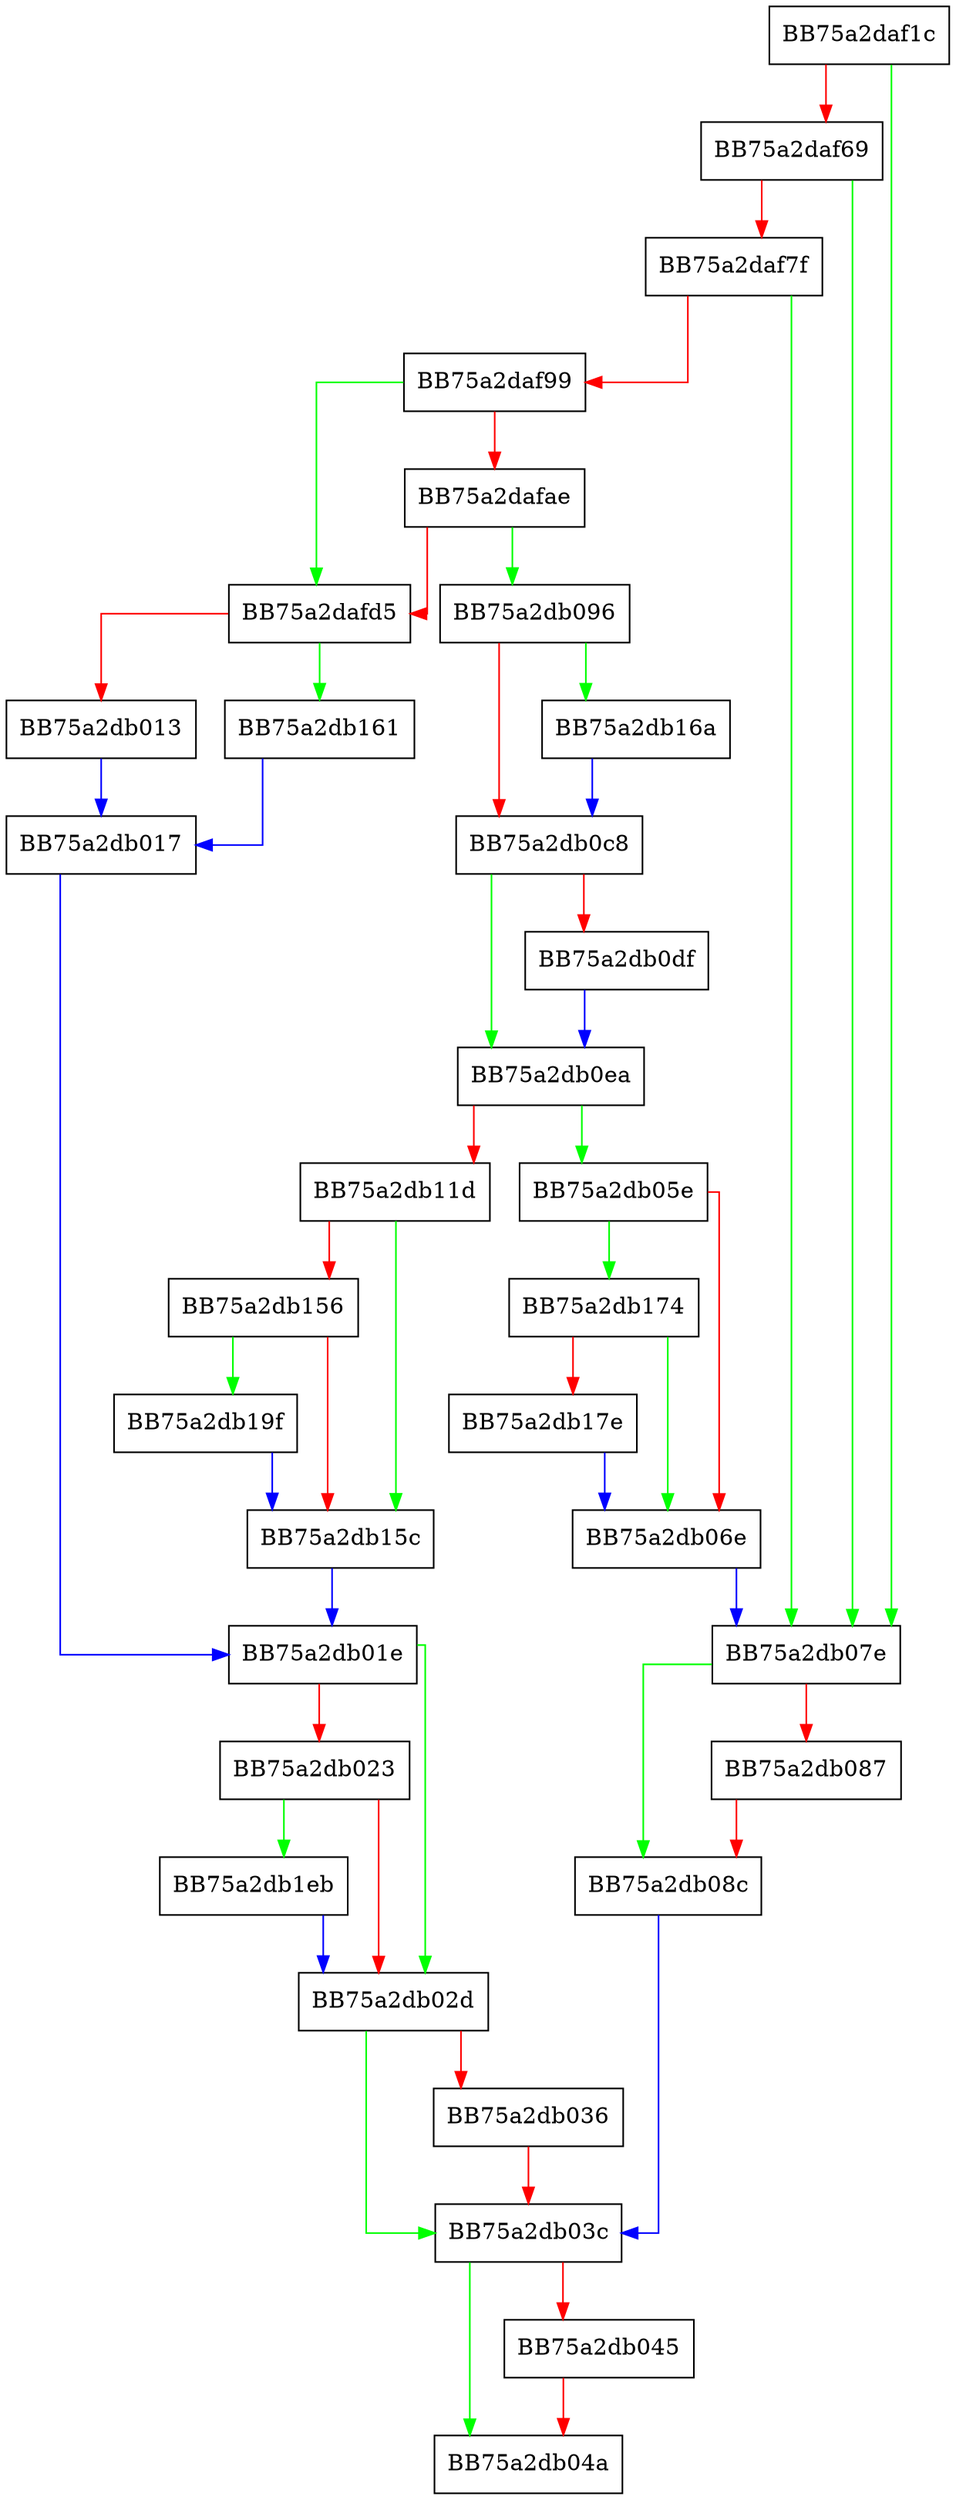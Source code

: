 digraph MapNormalImage {
  node [shape="box"];
  graph [splines=ortho];
  BB75a2daf1c -> BB75a2db07e [color="green"];
  BB75a2daf1c -> BB75a2daf69 [color="red"];
  BB75a2daf69 -> BB75a2db07e [color="green"];
  BB75a2daf69 -> BB75a2daf7f [color="red"];
  BB75a2daf7f -> BB75a2db07e [color="green"];
  BB75a2daf7f -> BB75a2daf99 [color="red"];
  BB75a2daf99 -> BB75a2dafd5 [color="green"];
  BB75a2daf99 -> BB75a2dafae [color="red"];
  BB75a2dafae -> BB75a2db096 [color="green"];
  BB75a2dafae -> BB75a2dafd5 [color="red"];
  BB75a2dafd5 -> BB75a2db161 [color="green"];
  BB75a2dafd5 -> BB75a2db013 [color="red"];
  BB75a2db013 -> BB75a2db017 [color="blue"];
  BB75a2db017 -> BB75a2db01e [color="blue"];
  BB75a2db01e -> BB75a2db02d [color="green"];
  BB75a2db01e -> BB75a2db023 [color="red"];
  BB75a2db023 -> BB75a2db1eb [color="green"];
  BB75a2db023 -> BB75a2db02d [color="red"];
  BB75a2db02d -> BB75a2db03c [color="green"];
  BB75a2db02d -> BB75a2db036 [color="red"];
  BB75a2db036 -> BB75a2db03c [color="red"];
  BB75a2db03c -> BB75a2db04a [color="green"];
  BB75a2db03c -> BB75a2db045 [color="red"];
  BB75a2db045 -> BB75a2db04a [color="red"];
  BB75a2db05e -> BB75a2db174 [color="green"];
  BB75a2db05e -> BB75a2db06e [color="red"];
  BB75a2db06e -> BB75a2db07e [color="blue"];
  BB75a2db07e -> BB75a2db08c [color="green"];
  BB75a2db07e -> BB75a2db087 [color="red"];
  BB75a2db087 -> BB75a2db08c [color="red"];
  BB75a2db08c -> BB75a2db03c [color="blue"];
  BB75a2db096 -> BB75a2db16a [color="green"];
  BB75a2db096 -> BB75a2db0c8 [color="red"];
  BB75a2db0c8 -> BB75a2db0ea [color="green"];
  BB75a2db0c8 -> BB75a2db0df [color="red"];
  BB75a2db0df -> BB75a2db0ea [color="blue"];
  BB75a2db0ea -> BB75a2db05e [color="green"];
  BB75a2db0ea -> BB75a2db11d [color="red"];
  BB75a2db11d -> BB75a2db15c [color="green"];
  BB75a2db11d -> BB75a2db156 [color="red"];
  BB75a2db156 -> BB75a2db19f [color="green"];
  BB75a2db156 -> BB75a2db15c [color="red"];
  BB75a2db15c -> BB75a2db01e [color="blue"];
  BB75a2db161 -> BB75a2db017 [color="blue"];
  BB75a2db16a -> BB75a2db0c8 [color="blue"];
  BB75a2db174 -> BB75a2db06e [color="green"];
  BB75a2db174 -> BB75a2db17e [color="red"];
  BB75a2db17e -> BB75a2db06e [color="blue"];
  BB75a2db19f -> BB75a2db15c [color="blue"];
  BB75a2db1eb -> BB75a2db02d [color="blue"];
}